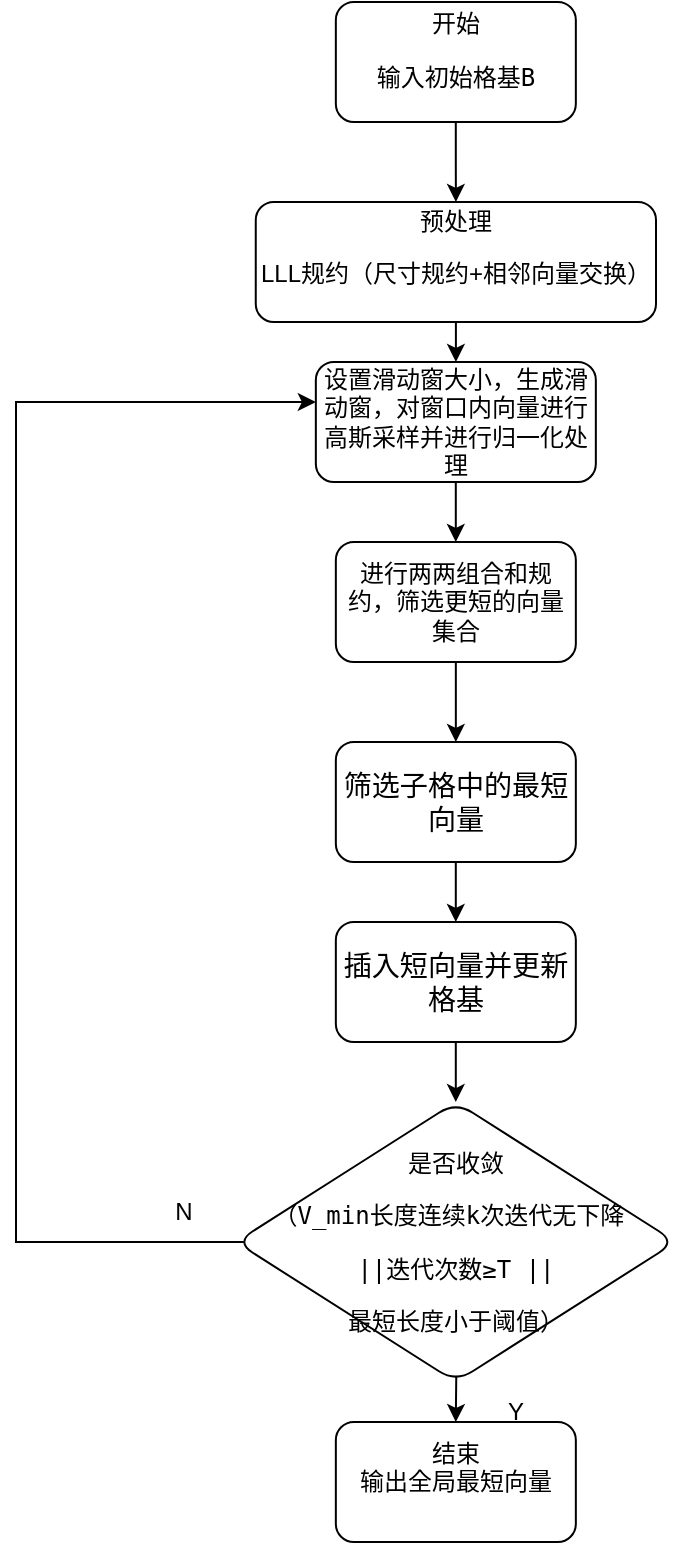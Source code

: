 <mxfile version="28.2.8">
  <diagram name="第 1 页" id="fFcUlLZ18JVUeOrhJ_V0">
    <mxGraphModel dx="1468" dy="824" grid="1" gridSize="10" guides="1" tooltips="1" connect="1" arrows="1" fold="1" page="1" pageScale="1" pageWidth="827" pageHeight="1169" math="0" shadow="0">
      <root>
        <mxCell id="0" />
        <mxCell id="1" parent="0" />
        <mxCell id="sMPnYuDtCTvGE6sU535y-1" value="" style="edgeStyle=orthogonalEdgeStyle;rounded=0;orthogonalLoop=1;jettySize=auto;html=1;" edge="1" parent="1" source="sMPnYuDtCTvGE6sU535y-2" target="sMPnYuDtCTvGE6sU535y-4">
          <mxGeometry relative="1" as="geometry" />
        </mxCell>
        <mxCell id="sMPnYuDtCTvGE6sU535y-2" value="开始&lt;div&gt;&lt;pre class=&quot;container-_HmLba language-mermaid&quot;&gt;&lt;code class=&quot;language-mermaid&quot;&gt;输入初始格基B&lt;/code&gt;&lt;/pre&gt;&lt;/div&gt;" style="rounded=1;whiteSpace=wrap;html=1;" vertex="1" parent="1">
          <mxGeometry x="489.92" y="270" width="120" height="60" as="geometry" />
        </mxCell>
        <mxCell id="sMPnYuDtCTvGE6sU535y-3" value="" style="edgeStyle=orthogonalEdgeStyle;rounded=0;orthogonalLoop=1;jettySize=auto;html=1;" edge="1" parent="1" source="sMPnYuDtCTvGE6sU535y-4">
          <mxGeometry relative="1" as="geometry">
            <mxPoint x="549.92" y="450" as="targetPoint" />
          </mxGeometry>
        </mxCell>
        <mxCell id="sMPnYuDtCTvGE6sU535y-4" value="&lt;pre class=&quot;container-_HmLba language-mermaid&quot;&gt;&lt;span style=&quot;background-color: transparent; color: light-dark(rgb(0, 0, 0), rgb(255, 255, 255)); font-family: Helvetica; white-space: normal;&quot;&gt;预处理&lt;/span&gt;&lt;/pre&gt;&lt;pre class=&quot;container-_HmLba language-mermaid&quot;&gt;&lt;span style=&quot;background-color: transparent; color: light-dark(rgb(0, 0, 0), rgb(255, 255, 255)); font-family: Helvetica; white-space: normal;&quot;&gt;LLL规约（尺寸规约+相邻向量交换）&lt;/span&gt;&lt;/pre&gt;&lt;div&gt;&lt;br&gt;&lt;/div&gt;" style="rounded=1;whiteSpace=wrap;html=1;" vertex="1" parent="1">
          <mxGeometry x="449.88" y="370" width="200.12" height="60" as="geometry" />
        </mxCell>
        <mxCell id="sMPnYuDtCTvGE6sU535y-5" value="" style="edgeStyle=orthogonalEdgeStyle;rounded=0;orthogonalLoop=1;jettySize=auto;html=1;" edge="1" parent="1" source="sMPnYuDtCTvGE6sU535y-6" target="sMPnYuDtCTvGE6sU535y-8">
          <mxGeometry relative="1" as="geometry" />
        </mxCell>
        <mxCell id="sMPnYuDtCTvGE6sU535y-6" value="设置滑动窗大小，生成滑动窗，对窗口内向量进行高斯采样并进行归一化处理" style="whiteSpace=wrap;html=1;rounded=1;" vertex="1" parent="1">
          <mxGeometry x="479.92" y="450" width="140" height="60" as="geometry" />
        </mxCell>
        <mxCell id="sMPnYuDtCTvGE6sU535y-7" value="" style="edgeStyle=orthogonalEdgeStyle;rounded=0;orthogonalLoop=1;jettySize=auto;html=1;" edge="1" parent="1" source="sMPnYuDtCTvGE6sU535y-8" target="sMPnYuDtCTvGE6sU535y-10">
          <mxGeometry relative="1" as="geometry" />
        </mxCell>
        <mxCell id="sMPnYuDtCTvGE6sU535y-8" value="进行两两组合和规约，筛选更短的向量集合" style="whiteSpace=wrap;html=1;rounded=1;" vertex="1" parent="1">
          <mxGeometry x="489.92" y="540" width="120" height="60" as="geometry" />
        </mxCell>
        <mxCell id="sMPnYuDtCTvGE6sU535y-9" value="" style="edgeStyle=orthogonalEdgeStyle;rounded=0;orthogonalLoop=1;jettySize=auto;html=1;" edge="1" parent="1" source="sMPnYuDtCTvGE6sU535y-10" target="sMPnYuDtCTvGE6sU535y-12">
          <mxGeometry relative="1" as="geometry" />
        </mxCell>
        <mxCell id="sMPnYuDtCTvGE6sU535y-10" value="&lt;h3 class=&quot;header-iWP5WJ auto-hide-last-sibling-br&quot;&gt;&lt;span style=&quot;font-weight: normal;&quot;&gt;筛选子格中的最短向量&lt;/span&gt;&lt;/h3&gt;" style="whiteSpace=wrap;html=1;rounded=1;" vertex="1" parent="1">
          <mxGeometry x="489.92" y="640" width="120" height="60" as="geometry" />
        </mxCell>
        <mxCell id="sMPnYuDtCTvGE6sU535y-11" value="" style="edgeStyle=orthogonalEdgeStyle;rounded=0;orthogonalLoop=1;jettySize=auto;html=1;" edge="1" parent="1" source="sMPnYuDtCTvGE6sU535y-12" target="sMPnYuDtCTvGE6sU535y-16">
          <mxGeometry relative="1" as="geometry" />
        </mxCell>
        <mxCell id="sMPnYuDtCTvGE6sU535y-12" value="&lt;h3 class=&quot;header-iWP5WJ auto-hide-last-sibling-br&quot;&gt;&lt;span style=&quot;font-weight: normal;&quot;&gt;插入短向量并更新格基&lt;/span&gt;&lt;/h3&gt;" style="whiteSpace=wrap;html=1;rounded=1;" vertex="1" parent="1">
          <mxGeometry x="489.92" y="730" width="120" height="60" as="geometry" />
        </mxCell>
        <mxCell id="sMPnYuDtCTvGE6sU535y-13" value="" style="edgeStyle=orthogonalEdgeStyle;rounded=0;orthogonalLoop=1;jettySize=auto;html=1;" edge="1" parent="1" target="sMPnYuDtCTvGE6sU535y-14">
          <mxGeometry relative="1" as="geometry">
            <mxPoint x="549.92" y="880" as="sourcePoint" />
          </mxGeometry>
        </mxCell>
        <mxCell id="sMPnYuDtCTvGE6sU535y-14" value="结束&lt;div&gt;输出全局最短向量&lt;/div&gt;&lt;div&gt;&lt;br&gt;&lt;/div&gt;" style="whiteSpace=wrap;html=1;rounded=1;" vertex="1" parent="1">
          <mxGeometry x="489.92" y="980" width="120" height="60" as="geometry" />
        </mxCell>
        <mxCell id="sMPnYuDtCTvGE6sU535y-15" value="" style="edgeStyle=orthogonalEdgeStyle;rounded=0;orthogonalLoop=1;jettySize=auto;html=1;" edge="1" parent="1" target="sMPnYuDtCTvGE6sU535y-6">
          <mxGeometry relative="1" as="geometry">
            <mxPoint x="443.94" y="890.0" as="sourcePoint" />
            <mxPoint x="370" y="470" as="targetPoint" />
            <Array as="points">
              <mxPoint x="330" y="890" />
              <mxPoint x="330" y="470" />
            </Array>
          </mxGeometry>
        </mxCell>
        <mxCell id="sMPnYuDtCTvGE6sU535y-16" value="&lt;pre class=&quot;container-_HmLba language-mermaid&quot;&gt;&lt;code class=&quot;language-mermaid&quot;&gt;是否收敛&lt;/code&gt;&lt;/pre&gt;&lt;pre class=&quot;container-_HmLba language-mermaid&quot;&gt;&lt;code class=&quot;language-mermaid&quot;&gt;（&lt;/code&gt;V_min长度连续k次迭代无下降 &lt;/pre&gt;&lt;pre class=&quot;container-_HmLba language-mermaid&quot;&gt;||迭代次数≥T ||&lt;/pre&gt;&lt;pre class=&quot;container-_HmLba language-mermaid&quot;&gt;最短长度小于阈值）&lt;/pre&gt;" style="rhombus;whiteSpace=wrap;html=1;rounded=1;" vertex="1" parent="1">
          <mxGeometry x="439.94" y="820" width="219.96" height="140" as="geometry" />
        </mxCell>
        <mxCell id="sMPnYuDtCTvGE6sU535y-17" value="Y" style="text;html=1;whiteSpace=wrap;strokeColor=none;fillColor=none;align=center;verticalAlign=middle;rounded=0;" vertex="1" parent="1">
          <mxGeometry x="549.92" y="960" width="60" height="30" as="geometry" />
        </mxCell>
        <mxCell id="sMPnYuDtCTvGE6sU535y-18" value="N" style="text;html=1;whiteSpace=wrap;strokeColor=none;fillColor=none;align=center;verticalAlign=middle;rounded=0;" vertex="1" parent="1">
          <mxGeometry x="384" y="860" width="60" height="30" as="geometry" />
        </mxCell>
      </root>
    </mxGraphModel>
  </diagram>
</mxfile>
